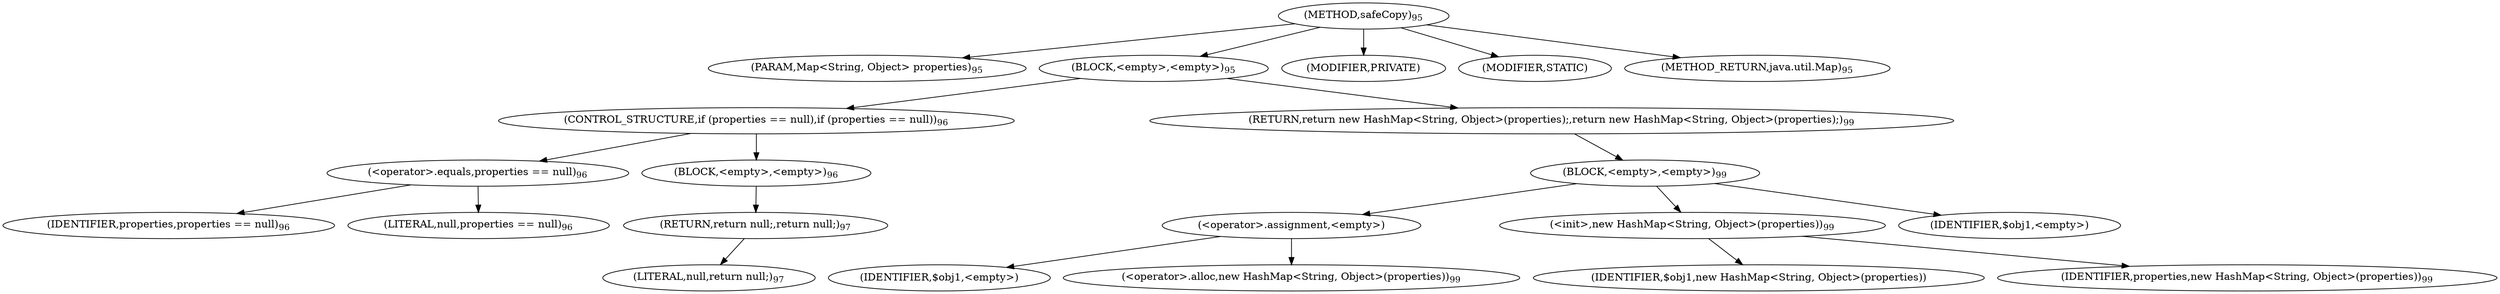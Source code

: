 digraph "safeCopy" {  
"278" [label = <(METHOD,safeCopy)<SUB>95</SUB>> ]
"279" [label = <(PARAM,Map&lt;String, Object&gt; properties)<SUB>95</SUB>> ]
"280" [label = <(BLOCK,&lt;empty&gt;,&lt;empty&gt;)<SUB>95</SUB>> ]
"281" [label = <(CONTROL_STRUCTURE,if (properties == null),if (properties == null))<SUB>96</SUB>> ]
"282" [label = <(&lt;operator&gt;.equals,properties == null)<SUB>96</SUB>> ]
"283" [label = <(IDENTIFIER,properties,properties == null)<SUB>96</SUB>> ]
"284" [label = <(LITERAL,null,properties == null)<SUB>96</SUB>> ]
"285" [label = <(BLOCK,&lt;empty&gt;,&lt;empty&gt;)<SUB>96</SUB>> ]
"286" [label = <(RETURN,return null;,return null;)<SUB>97</SUB>> ]
"287" [label = <(LITERAL,null,return null;)<SUB>97</SUB>> ]
"288" [label = <(RETURN,return new HashMap&lt;String, Object&gt;(properties);,return new HashMap&lt;String, Object&gt;(properties);)<SUB>99</SUB>> ]
"289" [label = <(BLOCK,&lt;empty&gt;,&lt;empty&gt;)<SUB>99</SUB>> ]
"290" [label = <(&lt;operator&gt;.assignment,&lt;empty&gt;)> ]
"291" [label = <(IDENTIFIER,$obj1,&lt;empty&gt;)> ]
"292" [label = <(&lt;operator&gt;.alloc,new HashMap&lt;String, Object&gt;(properties))<SUB>99</SUB>> ]
"293" [label = <(&lt;init&gt;,new HashMap&lt;String, Object&gt;(properties))<SUB>99</SUB>> ]
"294" [label = <(IDENTIFIER,$obj1,new HashMap&lt;String, Object&gt;(properties))> ]
"295" [label = <(IDENTIFIER,properties,new HashMap&lt;String, Object&gt;(properties))<SUB>99</SUB>> ]
"296" [label = <(IDENTIFIER,$obj1,&lt;empty&gt;)> ]
"297" [label = <(MODIFIER,PRIVATE)> ]
"298" [label = <(MODIFIER,STATIC)> ]
"299" [label = <(METHOD_RETURN,java.util.Map)<SUB>95</SUB>> ]
  "278" -> "279" 
  "278" -> "280" 
  "278" -> "297" 
  "278" -> "298" 
  "278" -> "299" 
  "280" -> "281" 
  "280" -> "288" 
  "281" -> "282" 
  "281" -> "285" 
  "282" -> "283" 
  "282" -> "284" 
  "285" -> "286" 
  "286" -> "287" 
  "288" -> "289" 
  "289" -> "290" 
  "289" -> "293" 
  "289" -> "296" 
  "290" -> "291" 
  "290" -> "292" 
  "293" -> "294" 
  "293" -> "295" 
}
